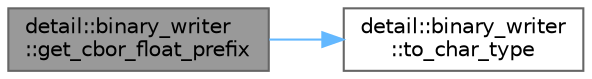 digraph "detail::binary_writer::get_cbor_float_prefix"
{
 // LATEX_PDF_SIZE
  bgcolor="transparent";
  edge [fontname=Helvetica,fontsize=10,labelfontname=Helvetica,labelfontsize=10];
  node [fontname=Helvetica,fontsize=10,shape=box,height=0.2,width=0.4];
  rankdir="LR";
  Node1 [id="Node000001",label="detail::binary_writer\l::get_cbor_float_prefix",height=0.2,width=0.4,color="gray40", fillcolor="grey60", style="filled", fontcolor="black",tooltip=" "];
  Node1 -> Node2 [id="edge2_Node000001_Node000002",color="steelblue1",style="solid",tooltip=" "];
  Node2 [id="Node000002",label="detail::binary_writer\l::to_char_type",height=0.2,width=0.4,color="grey40", fillcolor="white", style="filled",URL="$classdetail_1_1binary__writer.html#a2822d4a58bbb0dc2198686da430e8906",tooltip=" "];
}
